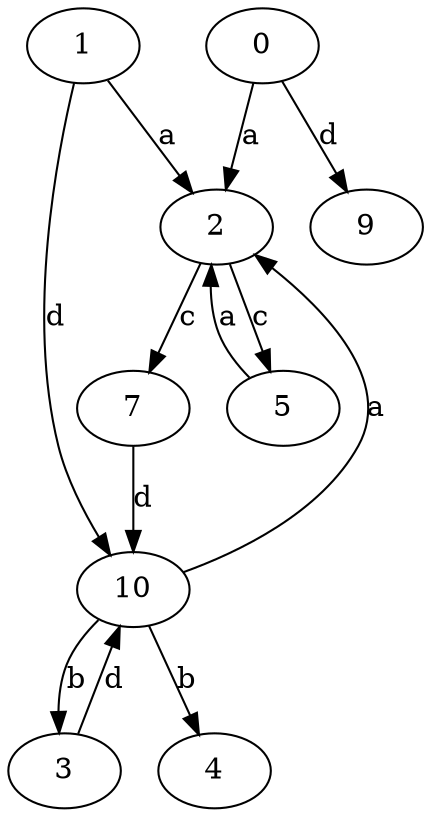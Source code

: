 strict digraph  {
1;
2;
3;
4;
5;
7;
0;
9;
10;
1 -> 2  [label=a];
1 -> 10  [label=d];
2 -> 5  [label=c];
2 -> 7  [label=c];
3 -> 10  [label=d];
5 -> 2  [label=a];
7 -> 10  [label=d];
0 -> 2  [label=a];
0 -> 9  [label=d];
10 -> 2  [label=a];
10 -> 3  [label=b];
10 -> 4  [label=b];
}
